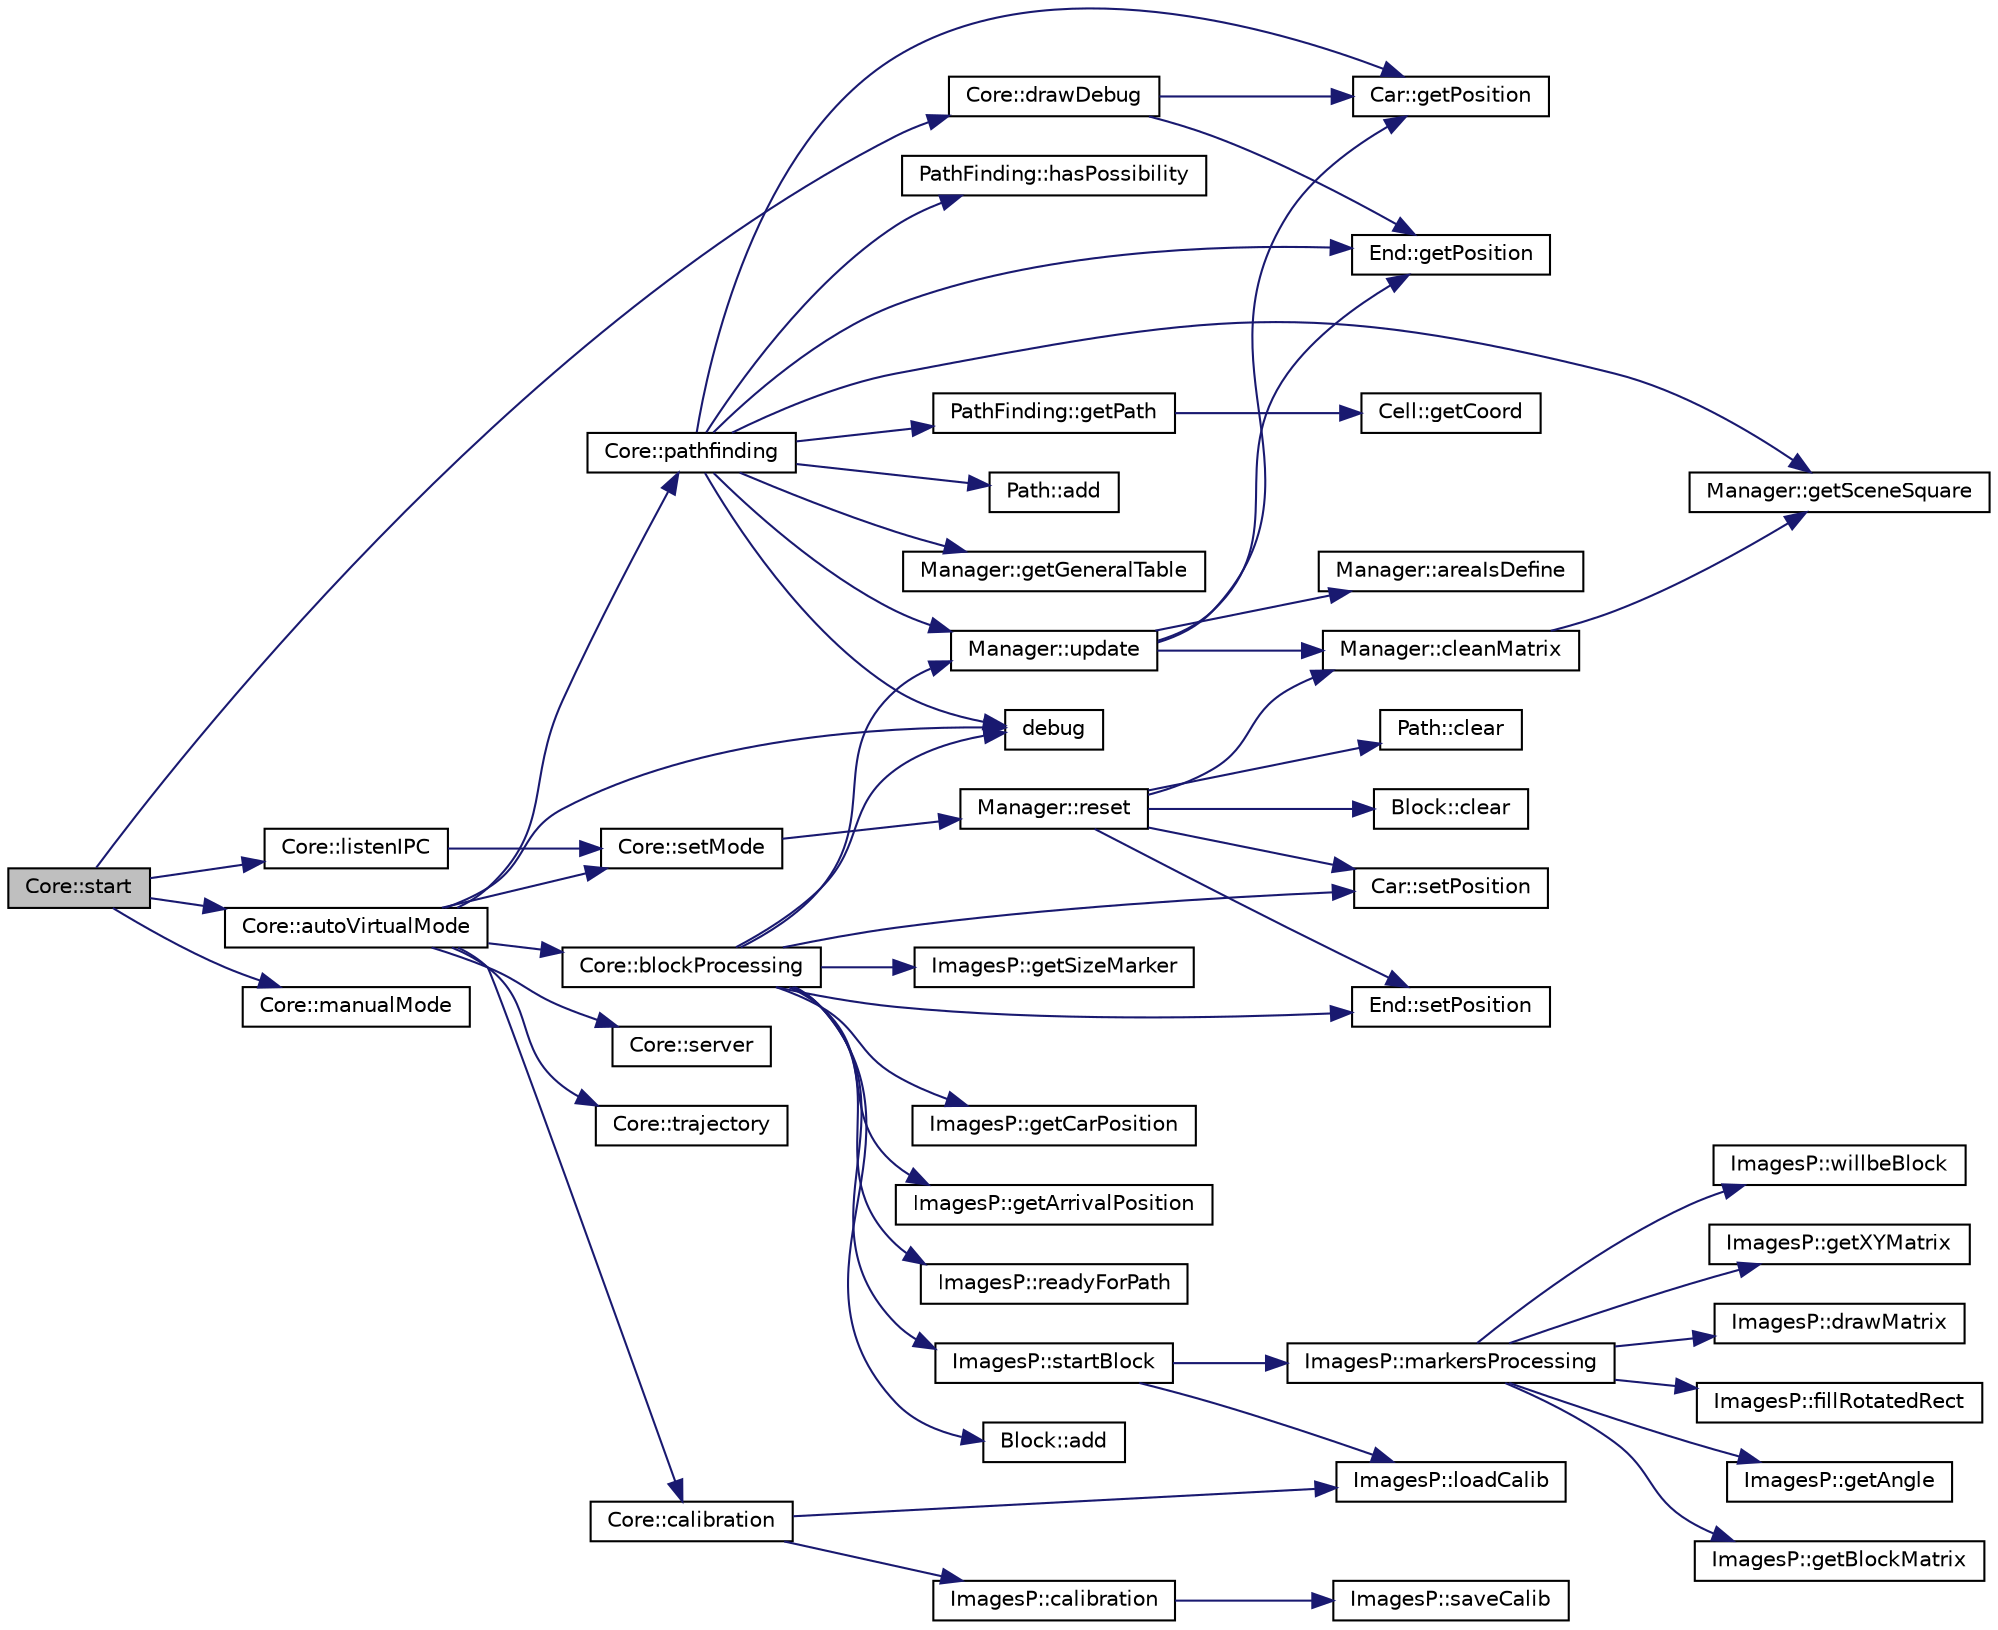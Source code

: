 digraph "Core::start"
{
  edge [fontname="Helvetica",fontsize="10",labelfontname="Helvetica",labelfontsize="10"];
  node [fontname="Helvetica",fontsize="10",shape=record];
  rankdir="LR";
  Node1 [label="Core::start",height=0.2,width=0.4,color="black", fillcolor="grey75", style="filled" fontcolor="black"];
  Node1 -> Node2 [color="midnightblue",fontsize="10",style="solid",fontname="Helvetica"];
  Node2 [label="Core::listenIPC",height=0.2,width=0.4,color="black", fillcolor="white", style="filled",URL="$class_core.html#a9677503611528b6d6f2039eff6f80912"];
  Node2 -> Node3 [color="midnightblue",fontsize="10",style="solid",fontname="Helvetica"];
  Node3 [label="Core::setMode",height=0.2,width=0.4,color="black", fillcolor="white", style="filled",URL="$class_core.html#a1dac5f63296f11309c2f25770b30912b"];
  Node3 -> Node4 [color="midnightblue",fontsize="10",style="solid",fontname="Helvetica"];
  Node4 [label="Manager::reset",height=0.2,width=0.4,color="black", fillcolor="white", style="filled",URL="$class_manager.html#a8cb433965677ad622ee43d59e24262e7"];
  Node4 -> Node5 [color="midnightblue",fontsize="10",style="solid",fontname="Helvetica"];
  Node5 [label="Manager::cleanMatrix",height=0.2,width=0.4,color="black", fillcolor="white", style="filled",URL="$class_manager.html#a1734887f37a6cc8e5837431b2875459f"];
  Node5 -> Node6 [color="midnightblue",fontsize="10",style="solid",fontname="Helvetica"];
  Node6 [label="Manager::getSceneSquare",height=0.2,width=0.4,color="black", fillcolor="white", style="filled",URL="$class_manager.html#a60f89ec1bf61d37a74b4cd67a57d5702"];
  Node4 -> Node7 [color="midnightblue",fontsize="10",style="solid",fontname="Helvetica"];
  Node7 [label="Car::setPosition",height=0.2,width=0.4,color="black", fillcolor="white", style="filled",URL="$class_car.html#a97e3c5de8eb65659ef520de6591f814d"];
  Node4 -> Node8 [color="midnightblue",fontsize="10",style="solid",fontname="Helvetica"];
  Node8 [label="End::setPosition",height=0.2,width=0.4,color="black", fillcolor="white", style="filled",URL="$class_end.html#a5be9587f22c8eb23249513a7b5e6db92"];
  Node4 -> Node9 [color="midnightblue",fontsize="10",style="solid",fontname="Helvetica"];
  Node9 [label="Block::clear",height=0.2,width=0.4,color="black", fillcolor="white", style="filled",URL="$class_block.html#a37bf8cd7e85de983bc56eb19b168575a"];
  Node4 -> Node10 [color="midnightblue",fontsize="10",style="solid",fontname="Helvetica"];
  Node10 [label="Path::clear",height=0.2,width=0.4,color="black", fillcolor="white", style="filled",URL="$class_path.html#a962e54c19be5fbe17f902ee6a7a3a706"];
  Node1 -> Node11 [color="midnightblue",fontsize="10",style="solid",fontname="Helvetica"];
  Node11 [label="Core::autoVirtualMode",height=0.2,width=0.4,color="black", fillcolor="white", style="filled",URL="$class_core.html#a7fab8414125602f9f595143bb21d24c1"];
  Node11 -> Node12 [color="midnightblue",fontsize="10",style="solid",fontname="Helvetica"];
  Node12 [label="Core::server",height=0.2,width=0.4,color="black", fillcolor="white", style="filled",URL="$class_core.html#a2a8efb95fadd86481ba62c98b72c7f1c"];
  Node11 -> Node13 [color="midnightblue",fontsize="10",style="solid",fontname="Helvetica"];
  Node13 [label="debug",height=0.2,width=0.4,color="black", fillcolor="white", style="filled",URL="$definition_8h.html#ae6a018075cd2ce88abd30abf84807fac"];
  Node11 -> Node14 [color="midnightblue",fontsize="10",style="solid",fontname="Helvetica"];
  Node14 [label="Core::calibration",height=0.2,width=0.4,color="black", fillcolor="white", style="filled",URL="$class_core.html#a2d832a5e544b5e76d03a7fd596522b42"];
  Node14 -> Node15 [color="midnightblue",fontsize="10",style="solid",fontname="Helvetica"];
  Node15 [label="ImagesP::calibration",height=0.2,width=0.4,color="black", fillcolor="white", style="filled",URL="$class_images_p.html#a799c4550d96659d7d188b03f52bb9f4a"];
  Node15 -> Node16 [color="midnightblue",fontsize="10",style="solid",fontname="Helvetica"];
  Node16 [label="ImagesP::saveCalib",height=0.2,width=0.4,color="black", fillcolor="white", style="filled",URL="$class_images_p.html#aeb7483dee60e755fffcc9e6f9355fd43"];
  Node14 -> Node17 [color="midnightblue",fontsize="10",style="solid",fontname="Helvetica"];
  Node17 [label="ImagesP::loadCalib",height=0.2,width=0.4,color="black", fillcolor="white", style="filled",URL="$class_images_p.html#a4048e5f515cb51cbf25211ec8b4854b7"];
  Node11 -> Node18 [color="midnightblue",fontsize="10",style="solid",fontname="Helvetica"];
  Node18 [label="Core::blockProcessing",height=0.2,width=0.4,color="black", fillcolor="white", style="filled",URL="$class_core.html#a8648fac82f0324cead88c8fa2731b286"];
  Node18 -> Node13 [color="midnightblue",fontsize="10",style="solid",fontname="Helvetica"];
  Node18 -> Node19 [color="midnightblue",fontsize="10",style="solid",fontname="Helvetica"];
  Node19 [label="ImagesP::startBlock",height=0.2,width=0.4,color="black", fillcolor="white", style="filled",URL="$class_images_p.html#ae2aecf8db20e7b3bcd14a7182dfdaf29"];
  Node19 -> Node17 [color="midnightblue",fontsize="10",style="solid",fontname="Helvetica"];
  Node19 -> Node20 [color="midnightblue",fontsize="10",style="solid",fontname="Helvetica"];
  Node20 [label="ImagesP::markersProcessing",height=0.2,width=0.4,color="black", fillcolor="white", style="filled",URL="$class_images_p.html#af8bad8cf7cb3be74c084a0efc86ca73f"];
  Node20 -> Node21 [color="midnightblue",fontsize="10",style="solid",fontname="Helvetica"];
  Node21 [label="ImagesP::drawMatrix",height=0.2,width=0.4,color="black", fillcolor="white", style="filled",URL="$class_images_p.html#a4eee68c40eb47b29e0b738ea38a55353"];
  Node20 -> Node22 [color="midnightblue",fontsize="10",style="solid",fontname="Helvetica"];
  Node22 [label="ImagesP::fillRotatedRect",height=0.2,width=0.4,color="black", fillcolor="white", style="filled",URL="$class_images_p.html#aab5950c25ea44c06bc4026ce6dece7fa"];
  Node20 -> Node23 [color="midnightblue",fontsize="10",style="solid",fontname="Helvetica"];
  Node23 [label="ImagesP::getAngle",height=0.2,width=0.4,color="black", fillcolor="white", style="filled",URL="$class_images_p.html#a03b81fad0317e9939085c5e7538c2efe"];
  Node20 -> Node24 [color="midnightblue",fontsize="10",style="solid",fontname="Helvetica"];
  Node24 [label="ImagesP::getBlockMatrix",height=0.2,width=0.4,color="black", fillcolor="white", style="filled",URL="$class_images_p.html#a50c2faf5197f1e0b5d54f4acdb9f82dd"];
  Node20 -> Node25 [color="midnightblue",fontsize="10",style="solid",fontname="Helvetica"];
  Node25 [label="ImagesP::willbeBlock",height=0.2,width=0.4,color="black", fillcolor="white", style="filled",URL="$class_images_p.html#a4e8b4ba0f6f6f408de4cc4c52ac29f27"];
  Node20 -> Node26 [color="midnightblue",fontsize="10",style="solid",fontname="Helvetica"];
  Node26 [label="ImagesP::getXYMatrix",height=0.2,width=0.4,color="black", fillcolor="white", style="filled",URL="$class_images_p.html#a0b371e65a472c1cce7d6dc83bd171e4d"];
  Node18 -> Node27 [color="midnightblue",fontsize="10",style="solid",fontname="Helvetica"];
  Node27 [label="Block::add",height=0.2,width=0.4,color="black", fillcolor="white", style="filled",URL="$class_block.html#aed3bcda97836cd92c2856e5c5e06e883"];
  Node18 -> Node28 [color="midnightblue",fontsize="10",style="solid",fontname="Helvetica"];
  Node28 [label="ImagesP::getSizeMarker",height=0.2,width=0.4,color="black", fillcolor="white", style="filled",URL="$class_images_p.html#a002bb2f3148a85c46c954dcc98ad2760"];
  Node18 -> Node7 [color="midnightblue",fontsize="10",style="solid",fontname="Helvetica"];
  Node18 -> Node29 [color="midnightblue",fontsize="10",style="solid",fontname="Helvetica"];
  Node29 [label="ImagesP::getCarPosition",height=0.2,width=0.4,color="black", fillcolor="white", style="filled",URL="$class_images_p.html#afe9cff50f49fc67bd8938d8d0223fe81"];
  Node18 -> Node8 [color="midnightblue",fontsize="10",style="solid",fontname="Helvetica"];
  Node18 -> Node30 [color="midnightblue",fontsize="10",style="solid",fontname="Helvetica"];
  Node30 [label="ImagesP::getArrivalPosition",height=0.2,width=0.4,color="black", fillcolor="white", style="filled",URL="$class_images_p.html#aaf0d33634f747f1defec833fbc6dfae2"];
  Node18 -> Node31 [color="midnightblue",fontsize="10",style="solid",fontname="Helvetica"];
  Node31 [label="Manager::update",height=0.2,width=0.4,color="black", fillcolor="white", style="filled",URL="$class_manager.html#af43da42550bd9746c5ea61a6aeee80de"];
  Node31 -> Node32 [color="midnightblue",fontsize="10",style="solid",fontname="Helvetica"];
  Node32 [label="Manager::areaIsDefine",height=0.2,width=0.4,color="black", fillcolor="white", style="filled",URL="$class_manager.html#a5040d372e0142f22892fdce49ca96e03"];
  Node31 -> Node5 [color="midnightblue",fontsize="10",style="solid",fontname="Helvetica"];
  Node31 -> Node33 [color="midnightblue",fontsize="10",style="solid",fontname="Helvetica"];
  Node33 [label="Car::getPosition",height=0.2,width=0.4,color="black", fillcolor="white", style="filled",URL="$class_car.html#a20dd521474ee36b144bde58e3359eed6"];
  Node31 -> Node34 [color="midnightblue",fontsize="10",style="solid",fontname="Helvetica"];
  Node34 [label="End::getPosition",height=0.2,width=0.4,color="black", fillcolor="white", style="filled",URL="$class_end.html#ac1365bd526e9ca1f5c8e9d80dc750a36"];
  Node18 -> Node35 [color="midnightblue",fontsize="10",style="solid",fontname="Helvetica"];
  Node35 [label="ImagesP::readyForPath",height=0.2,width=0.4,color="black", fillcolor="white", style="filled",URL="$class_images_p.html#a3c43049bf1ce2da9ffa88841e48c29e1"];
  Node11 -> Node36 [color="midnightblue",fontsize="10",style="solid",fontname="Helvetica"];
  Node36 [label="Core::pathfinding",height=0.2,width=0.4,color="black", fillcolor="white", style="filled",URL="$class_core.html#a333060e38c961d6fbf4ba4d01a84e48b"];
  Node36 -> Node13 [color="midnightblue",fontsize="10",style="solid",fontname="Helvetica"];
  Node36 -> Node37 [color="midnightblue",fontsize="10",style="solid",fontname="Helvetica"];
  Node37 [label="Manager::getGeneralTable",height=0.2,width=0.4,color="black", fillcolor="white", style="filled",URL="$class_manager.html#a963d327a438d93b100ff68b475d2cf83"];
  Node36 -> Node6 [color="midnightblue",fontsize="10",style="solid",fontname="Helvetica"];
  Node36 -> Node33 [color="midnightblue",fontsize="10",style="solid",fontname="Helvetica"];
  Node36 -> Node34 [color="midnightblue",fontsize="10",style="solid",fontname="Helvetica"];
  Node36 -> Node38 [color="midnightblue",fontsize="10",style="solid",fontname="Helvetica"];
  Node38 [label="PathFinding::hasPossibility",height=0.2,width=0.4,color="black", fillcolor="white", style="filled",URL="$class_path_finding.html#a8d70d17f06400cdcd5787331d7be38e2"];
  Node36 -> Node39 [color="midnightblue",fontsize="10",style="solid",fontname="Helvetica"];
  Node39 [label="PathFinding::getPath",height=0.2,width=0.4,color="black", fillcolor="white", style="filled",URL="$class_path_finding.html#a536055d11c630edc210d100d832a5ccf"];
  Node39 -> Node40 [color="midnightblue",fontsize="10",style="solid",fontname="Helvetica"];
  Node40 [label="Cell::getCoord",height=0.2,width=0.4,color="black", fillcolor="white", style="filled",URL="$class_cell.html#a6cb8051b31ce00b7a7f2cc1b6e14d6a4"];
  Node36 -> Node41 [color="midnightblue",fontsize="10",style="solid",fontname="Helvetica"];
  Node41 [label="Path::add",height=0.2,width=0.4,color="black", fillcolor="white", style="filled",URL="$class_path.html#a0b82136bc60497245fef11070a74061b"];
  Node36 -> Node31 [color="midnightblue",fontsize="10",style="solid",fontname="Helvetica"];
  Node11 -> Node42 [color="midnightblue",fontsize="10",style="solid",fontname="Helvetica"];
  Node42 [label="Core::trajectory",height=0.2,width=0.4,color="black", fillcolor="white", style="filled",URL="$class_core.html#a185801ec33fe24b0f36e4d9e474403ca"];
  Node11 -> Node3 [color="midnightblue",fontsize="10",style="solid",fontname="Helvetica"];
  Node1 -> Node43 [color="midnightblue",fontsize="10",style="solid",fontname="Helvetica"];
  Node43 [label="Core::manualMode",height=0.2,width=0.4,color="black", fillcolor="white", style="filled",URL="$class_core.html#afcdd1611a6528fd3d597d719405493b4"];
  Node1 -> Node44 [color="midnightblue",fontsize="10",style="solid",fontname="Helvetica"];
  Node44 [label="Core::drawDebug",height=0.2,width=0.4,color="black", fillcolor="white", style="filled",URL="$class_core.html#ae03caf8d8abe9d4c3b875c6f6a5d40dd"];
  Node44 -> Node33 [color="midnightblue",fontsize="10",style="solid",fontname="Helvetica"];
  Node44 -> Node34 [color="midnightblue",fontsize="10",style="solid",fontname="Helvetica"];
}
